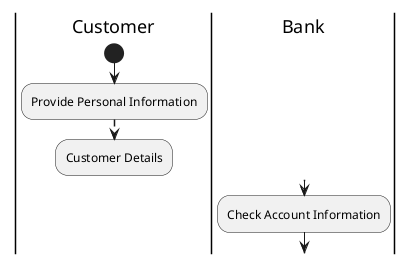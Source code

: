 @startuml
'https://plantuml.com/activity-diagram-beta

|Customer|
start
:Provide Personal Information;
-[dashed]->
:Customer Details;
|Bank|
-[hidden]->
split
:Check Account Information;



@enduml
